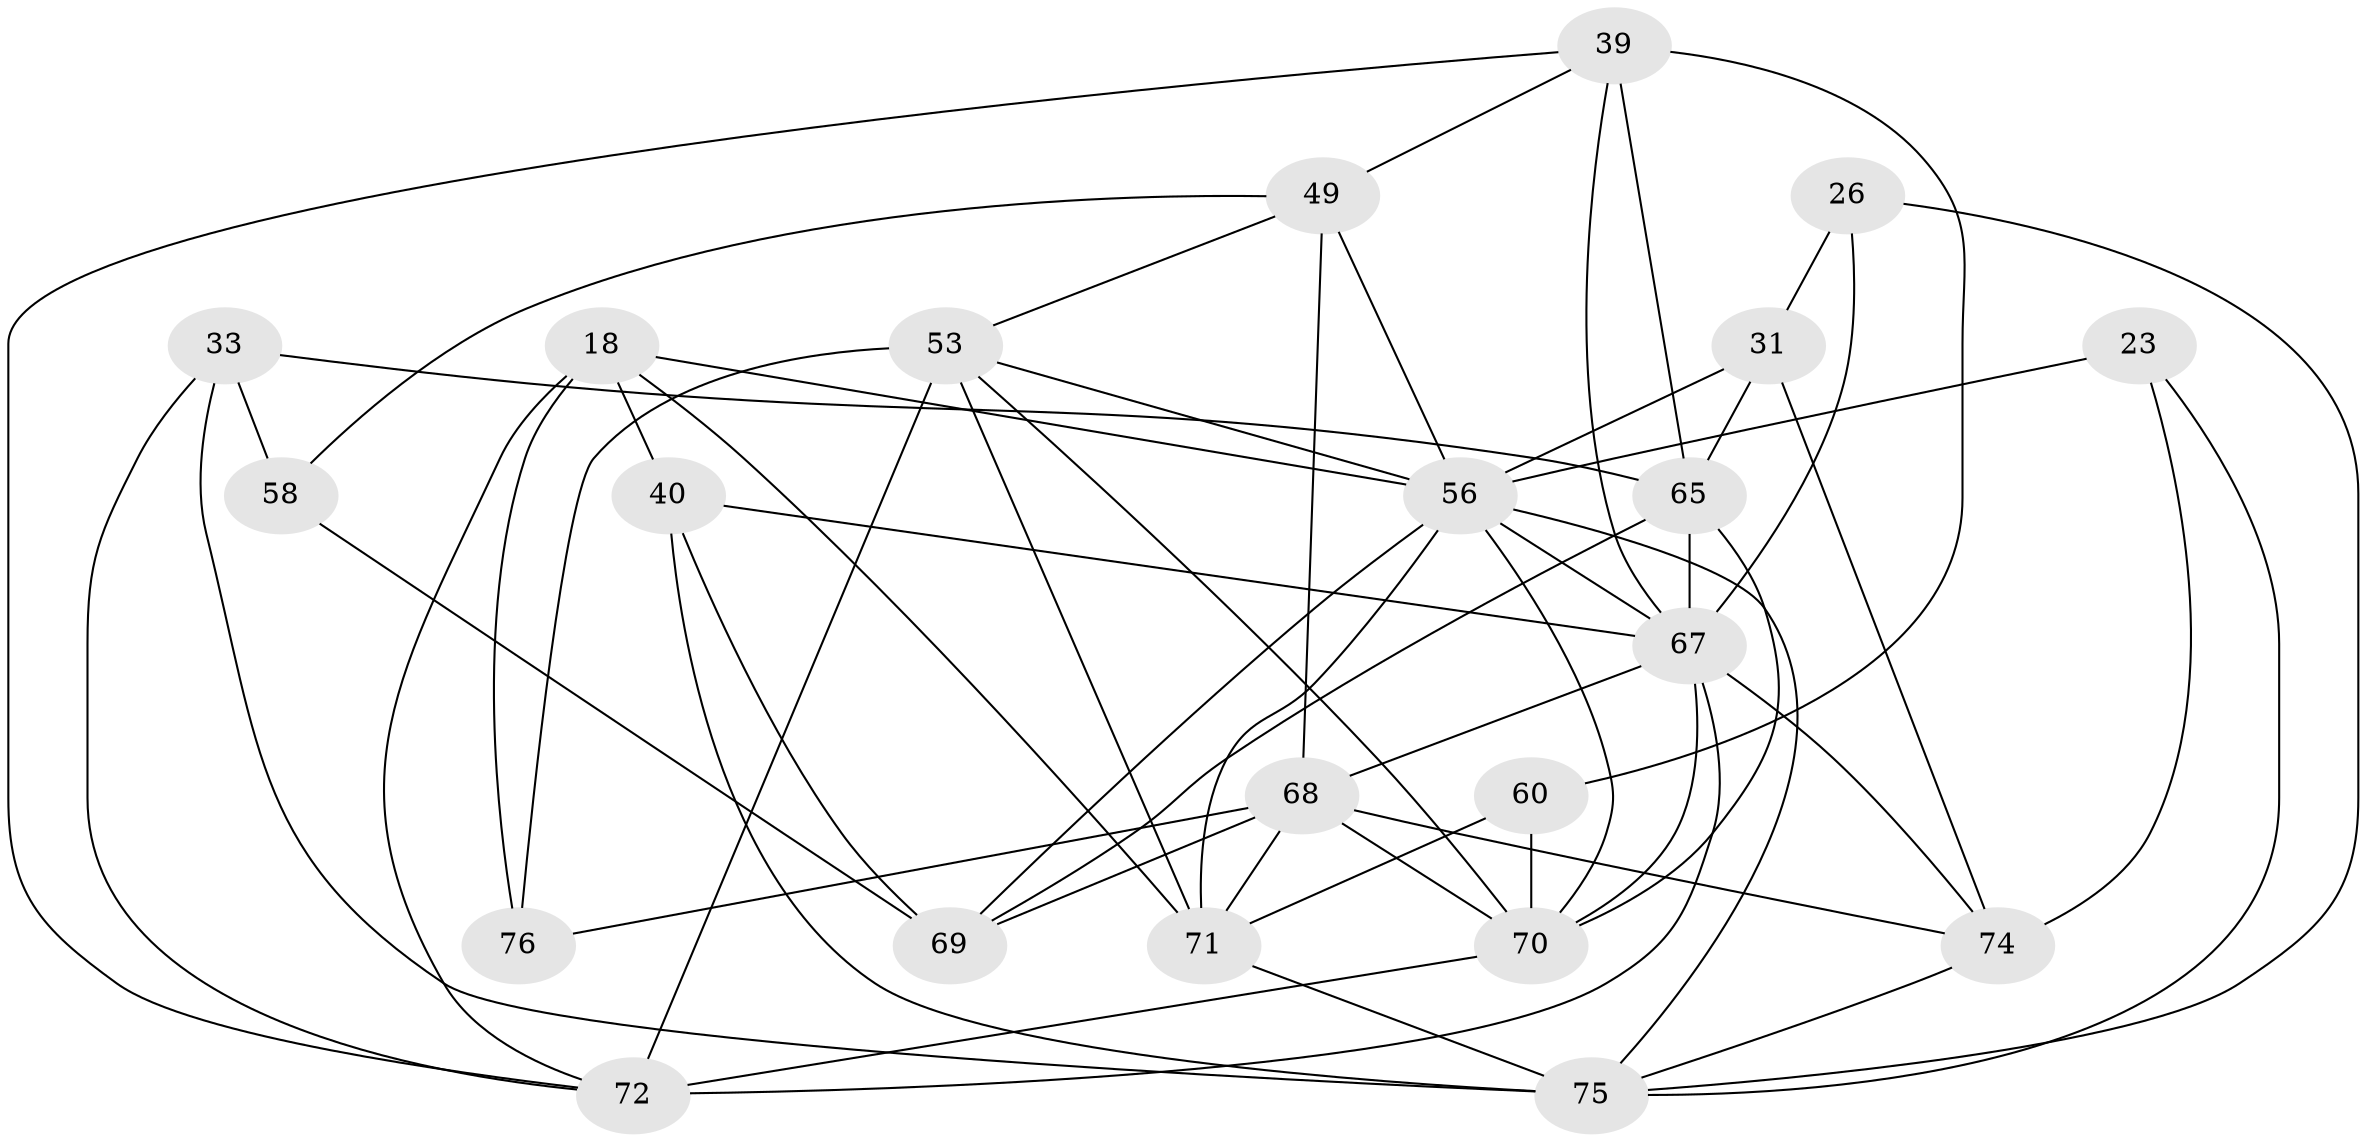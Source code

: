 // original degree distribution, {4: 1.0}
// Generated by graph-tools (version 1.1) at 2025/03/03/04/25 22:03:38]
// undirected, 22 vertices, 58 edges
graph export_dot {
graph [start="1"]
  node [color=gray90,style=filled];
  18 [super="+3"];
  23;
  26;
  31;
  33 [super="+27"];
  39 [super="+5+32"];
  40 [super="+12"];
  49 [super="+28+11"];
  53 [super="+14+48+37"];
  56 [super="+1+51"];
  58;
  60 [super="+25"];
  65 [super="+63+62+46"];
  67 [super="+17+13+38+57"];
  68 [super="+24+55+66"];
  69 [super="+36+29"];
  70 [super="+41+44"];
  71 [super="+61"];
  72 [super="+8+59"];
  74 [super="+52+73"];
  75 [super="+10+64"];
  76 [super="+42"];
  18 -- 72;
  18 -- 40;
  18 -- 76 [weight=2];
  18 -- 71;
  18 -- 56;
  23 -- 74;
  23 -- 56 [weight=2];
  23 -- 75;
  26 -- 31;
  26 -- 67 [weight=2];
  26 -- 75;
  31 -- 65;
  31 -- 74;
  31 -- 56;
  33 -- 58 [weight=2];
  33 -- 75;
  33 -- 72 [weight=2];
  33 -- 65;
  39 -- 60 [weight=2];
  39 -- 65 [weight=2];
  39 -- 49 [weight=2];
  39 -- 72;
  39 -- 67;
  40 -- 75 [weight=2];
  40 -- 67;
  40 -- 69 [weight=2];
  49 -- 56 [weight=2];
  49 -- 68 [weight=2];
  49 -- 58;
  49 -- 53;
  53 -- 76 [weight=3];
  53 -- 56;
  53 -- 72 [weight=3];
  53 -- 71 [weight=3];
  53 -- 70;
  56 -- 67 [weight=6];
  56 -- 69 [weight=2];
  56 -- 71;
  56 -- 75;
  56 -- 70;
  58 -- 69;
  60 -- 70 [weight=2];
  60 -- 71 [weight=2];
  65 -- 67 [weight=7];
  65 -- 69 [weight=2];
  65 -- 70;
  67 -- 68;
  67 -- 70;
  67 -- 72 [weight=2];
  67 -- 74 [weight=5];
  68 -- 74 [weight=2];
  68 -- 69;
  68 -- 71 [weight=2];
  68 -- 70;
  68 -- 76;
  70 -- 72;
  71 -- 75;
  74 -- 75;
}
